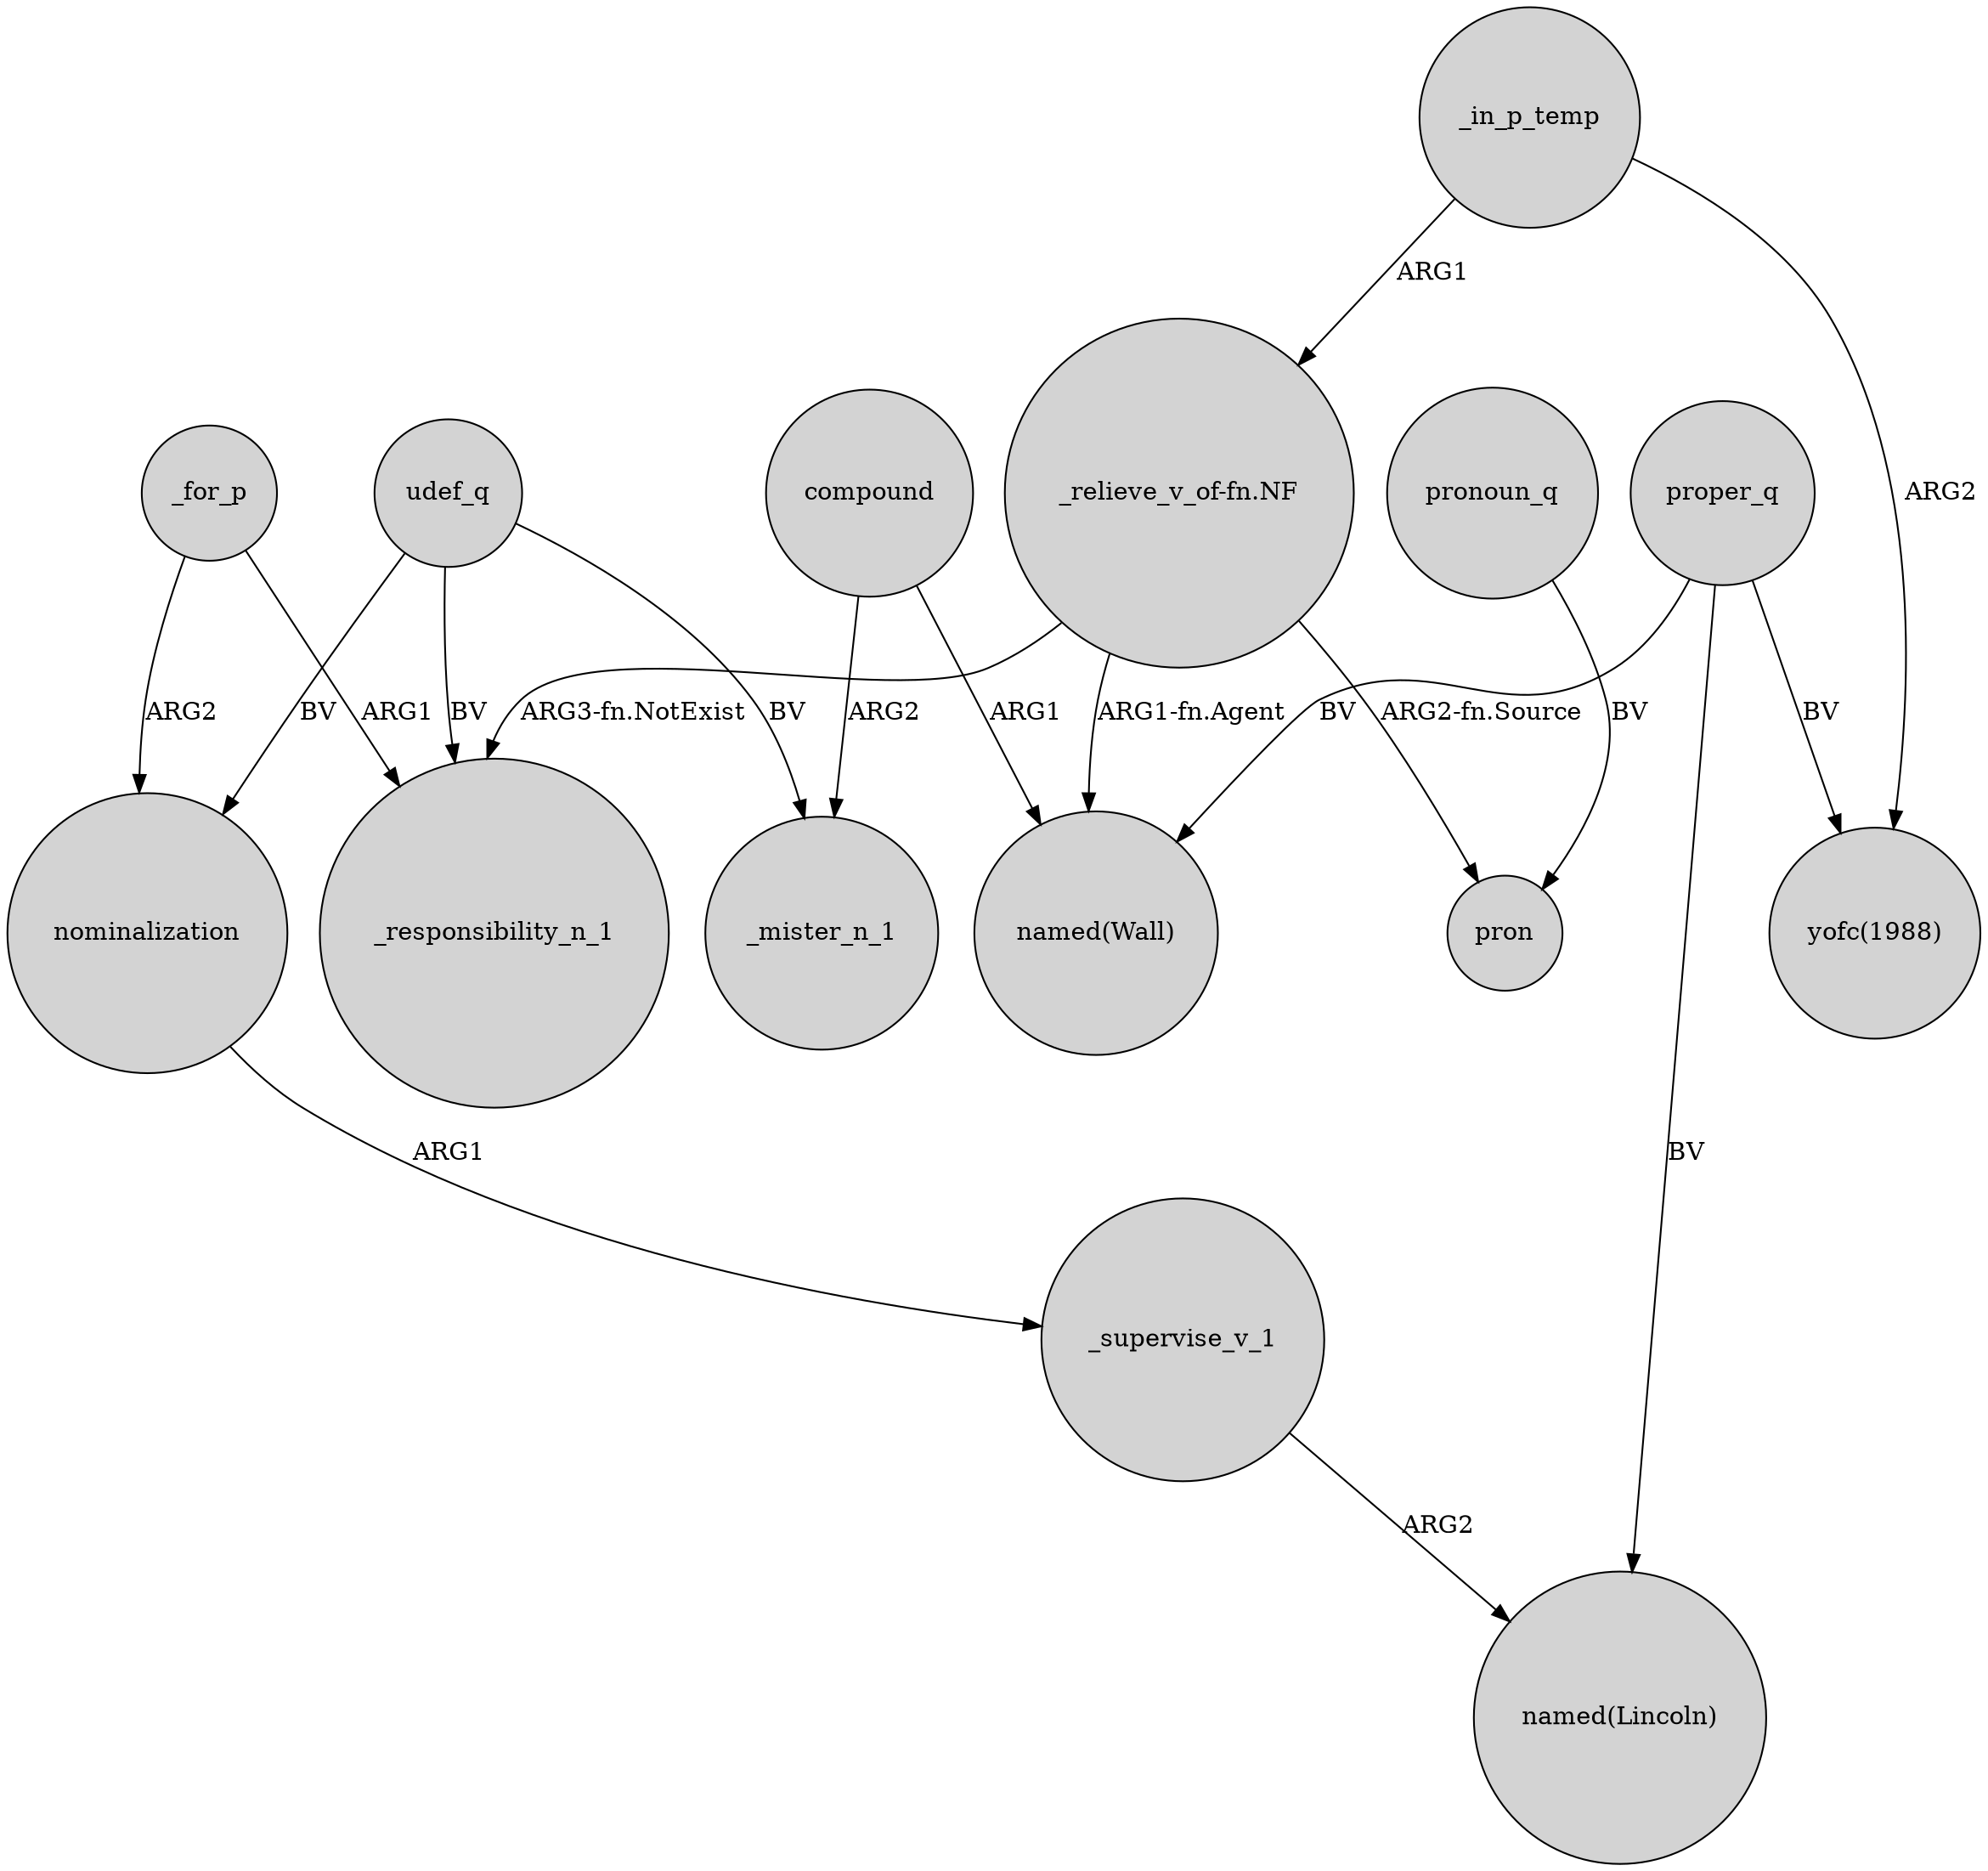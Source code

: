 digraph {
	node [shape=circle style=filled]
	_for_p -> nominalization [label=ARG2]
	udef_q -> _responsibility_n_1 [label=BV]
	udef_q -> _mister_n_1 [label=BV]
	"_relieve_v_of-fn.NF" -> _responsibility_n_1 [label="ARG3-fn.NotExist"]
	nominalization -> _supervise_v_1 [label=ARG1]
	"_relieve_v_of-fn.NF" -> "named(Wall)" [label="ARG1-fn.Agent"]
	_supervise_v_1 -> "named(Lincoln)" [label=ARG2]
	_in_p_temp -> "yofc(1988)" [label=ARG2]
	_for_p -> _responsibility_n_1 [label=ARG1]
	proper_q -> "yofc(1988)" [label=BV]
	udef_q -> nominalization [label=BV]
	compound -> "named(Wall)" [label=ARG1]
	proper_q -> "named(Wall)" [label=BV]
	proper_q -> "named(Lincoln)" [label=BV]
	_in_p_temp -> "_relieve_v_of-fn.NF" [label=ARG1]
	"_relieve_v_of-fn.NF" -> pron [label="ARG2-fn.Source"]
	compound -> _mister_n_1 [label=ARG2]
	pronoun_q -> pron [label=BV]
}
